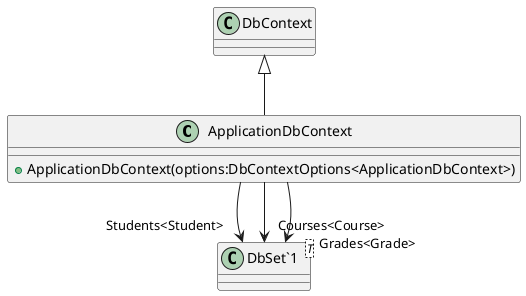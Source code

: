 @startuml
class ApplicationDbContext {
    + ApplicationDbContext(options:DbContextOptions<ApplicationDbContext>)
}
class "DbSet`1"<T> {
}
DbContext <|-- ApplicationDbContext
ApplicationDbContext --> "Students<Student>" "DbSet`1"
ApplicationDbContext --> "Courses<Course>" "DbSet`1"
ApplicationDbContext --> "Grades<Grade>" "DbSet`1"
@enduml
